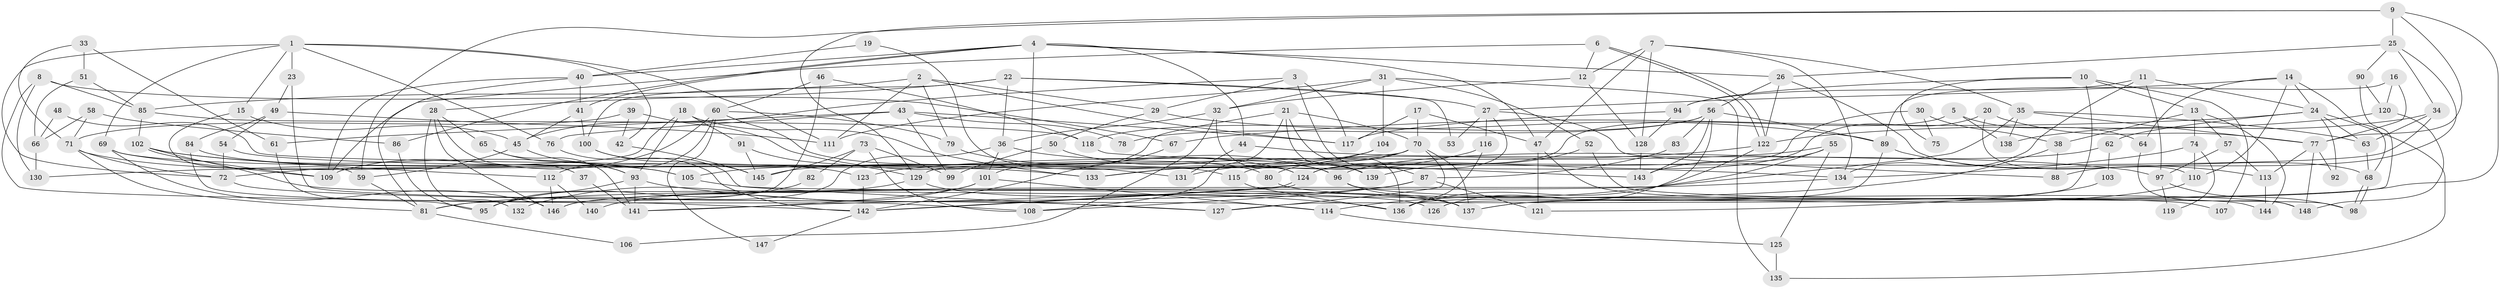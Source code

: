 // coarse degree distribution, {7: 0.13513513513513514, 4: 0.1891891891891892, 6: 0.13513513513513514, 8: 0.05405405405405406, 3: 0.10810810810810811, 2: 0.013513513513513514, 5: 0.28378378378378377, 10: 0.04054054054054054, 9: 0.013513513513513514, 12: 0.02702702702702703}
// Generated by graph-tools (version 1.1) at 2025/37/03/04/25 23:37:09]
// undirected, 148 vertices, 296 edges
graph export_dot {
  node [color=gray90,style=filled];
  1;
  2;
  3;
  4;
  5;
  6;
  7;
  8;
  9;
  10;
  11;
  12;
  13;
  14;
  15;
  16;
  17;
  18;
  19;
  20;
  21;
  22;
  23;
  24;
  25;
  26;
  27;
  28;
  29;
  30;
  31;
  32;
  33;
  34;
  35;
  36;
  37;
  38;
  39;
  40;
  41;
  42;
  43;
  44;
  45;
  46;
  47;
  48;
  49;
  50;
  51;
  52;
  53;
  54;
  55;
  56;
  57;
  58;
  59;
  60;
  61;
  62;
  63;
  64;
  65;
  66;
  67;
  68;
  69;
  70;
  71;
  72;
  73;
  74;
  75;
  76;
  77;
  78;
  79;
  80;
  81;
  82;
  83;
  84;
  85;
  86;
  87;
  88;
  89;
  90;
  91;
  92;
  93;
  94;
  95;
  96;
  97;
  98;
  99;
  100;
  101;
  102;
  103;
  104;
  105;
  106;
  107;
  108;
  109;
  110;
  111;
  112;
  113;
  114;
  115;
  116;
  117;
  118;
  119;
  120;
  121;
  122;
  123;
  124;
  125;
  126;
  127;
  128;
  129;
  130;
  131;
  132;
  133;
  134;
  135;
  136;
  137;
  138;
  139;
  140;
  141;
  142;
  143;
  144;
  145;
  146;
  147;
  148;
  1 -- 15;
  1 -- 72;
  1 -- 23;
  1 -- 42;
  1 -- 69;
  1 -- 76;
  1 -- 111;
  2 -- 117;
  2 -- 111;
  2 -- 29;
  2 -- 79;
  2 -- 85;
  3 -- 29;
  3 -- 45;
  3 -- 87;
  3 -- 117;
  4 -- 47;
  4 -- 26;
  4 -- 40;
  4 -- 41;
  4 -- 44;
  4 -- 86;
  4 -- 108;
  5 -- 138;
  5 -- 64;
  5 -- 124;
  6 -- 122;
  6 -- 122;
  6 -- 109;
  6 -- 12;
  7 -- 128;
  7 -- 35;
  7 -- 12;
  7 -- 47;
  7 -- 134;
  8 -- 67;
  8 -- 85;
  8 -- 130;
  8 -- 142;
  9 -- 25;
  9 -- 129;
  9 -- 59;
  9 -- 77;
  9 -- 137;
  10 -- 13;
  10 -- 126;
  10 -- 75;
  10 -- 94;
  10 -- 107;
  11 -- 97;
  11 -- 94;
  11 -- 24;
  11 -- 134;
  12 -- 32;
  12 -- 128;
  13 -- 38;
  13 -- 74;
  13 -- 57;
  13 -- 144;
  14 -- 68;
  14 -- 27;
  14 -- 24;
  14 -- 64;
  14 -- 110;
  15 -- 45;
  15 -- 59;
  16 -- 77;
  16 -- 120;
  16 -- 89;
  17 -- 70;
  17 -- 117;
  17 -- 47;
  18 -- 133;
  18 -- 93;
  18 -- 72;
  18 -- 91;
  19 -- 124;
  19 -- 40;
  20 -- 77;
  20 -- 124;
  20 -- 110;
  21 -- 101;
  21 -- 70;
  21 -- 108;
  21 -- 136;
  21 -- 139;
  22 -- 36;
  22 -- 100;
  22 -- 27;
  22 -- 28;
  22 -- 53;
  23 -- 114;
  23 -- 49;
  24 -- 62;
  24 -- 63;
  24 -- 67;
  24 -- 92;
  24 -- 135;
  25 -- 34;
  25 -- 90;
  25 -- 26;
  25 -- 88;
  26 -- 68;
  26 -- 56;
  26 -- 122;
  27 -- 124;
  27 -- 53;
  27 -- 88;
  27 -- 116;
  28 -- 146;
  28 -- 37;
  28 -- 65;
  28 -- 132;
  29 -- 89;
  29 -- 50;
  30 -- 38;
  30 -- 115;
  30 -- 75;
  31 -- 111;
  31 -- 32;
  31 -- 52;
  31 -- 104;
  31 -- 135;
  32 -- 36;
  32 -- 96;
  32 -- 106;
  33 -- 61;
  33 -- 71;
  33 -- 51;
  34 -- 129;
  34 -- 63;
  34 -- 138;
  35 -- 146;
  35 -- 77;
  35 -- 63;
  35 -- 138;
  36 -- 96;
  36 -- 95;
  36 -- 101;
  37 -- 141;
  38 -- 81;
  38 -- 88;
  39 -- 42;
  39 -- 71;
  39 -- 131;
  40 -- 41;
  40 -- 81;
  40 -- 109;
  41 -- 45;
  41 -- 100;
  42 -- 145;
  43 -- 117;
  43 -- 76;
  43 -- 61;
  43 -- 78;
  43 -- 99;
  44 -- 131;
  44 -- 97;
  45 -- 59;
  45 -- 93;
  46 -- 118;
  46 -- 60;
  46 -- 81;
  47 -- 121;
  47 -- 144;
  48 -- 134;
  48 -- 66;
  49 -- 54;
  49 -- 84;
  49 -- 111;
  50 -- 139;
  50 -- 99;
  51 -- 85;
  51 -- 66;
  52 -- 98;
  52 -- 139;
  54 -- 72;
  54 -- 133;
  55 -- 143;
  55 -- 114;
  55 -- 123;
  55 -- 125;
  56 -- 89;
  56 -- 78;
  56 -- 83;
  56 -- 118;
  56 -- 126;
  56 -- 143;
  57 -- 113;
  57 -- 97;
  58 -- 66;
  58 -- 71;
  58 -- 86;
  59 -- 81;
  60 -- 79;
  60 -- 109;
  60 -- 80;
  60 -- 112;
  60 -- 147;
  61 -- 95;
  62 -- 96;
  62 -- 103;
  63 -- 68;
  64 -- 148;
  65 -- 93;
  65 -- 141;
  66 -- 130;
  67 -- 142;
  68 -- 98;
  68 -- 98;
  69 -- 146;
  69 -- 109;
  69 -- 115;
  70 -- 137;
  70 -- 127;
  70 -- 80;
  70 -- 130;
  70 -- 145;
  71 -- 81;
  71 -- 123;
  71 -- 72;
  72 -- 127;
  73 -- 108;
  73 -- 99;
  73 -- 82;
  73 -- 145;
  74 -- 134;
  74 -- 110;
  74 -- 119;
  76 -- 142;
  77 -- 113;
  77 -- 92;
  77 -- 148;
  79 -- 124;
  80 -- 148;
  81 -- 106;
  82 -- 95;
  83 -- 87;
  84 -- 108;
  84 -- 105;
  85 -- 102;
  85 -- 118;
  86 -- 95;
  87 -- 108;
  87 -- 121;
  87 -- 141;
  89 -- 136;
  89 -- 113;
  90 -- 120;
  90 -- 127;
  91 -- 145;
  91 -- 129;
  93 -- 136;
  93 -- 141;
  93 -- 95;
  94 -- 128;
  94 -- 117;
  96 -- 137;
  96 -- 107;
  97 -- 98;
  97 -- 119;
  100 -- 145;
  100 -- 127;
  101 -- 141;
  101 -- 114;
  101 -- 140;
  102 -- 137;
  102 -- 109;
  102 -- 105;
  102 -- 112;
  103 -- 121;
  104 -- 105;
  104 -- 133;
  105 -- 126;
  110 -- 137;
  112 -- 140;
  112 -- 146;
  113 -- 144;
  114 -- 125;
  115 -- 136;
  116 -- 136;
  116 -- 133;
  118 -- 143;
  120 -- 122;
  120 -- 148;
  122 -- 131;
  122 -- 136;
  123 -- 142;
  124 -- 142;
  124 -- 142;
  125 -- 135;
  128 -- 143;
  129 -- 137;
  129 -- 132;
  134 -- 146;
  142 -- 147;
}
